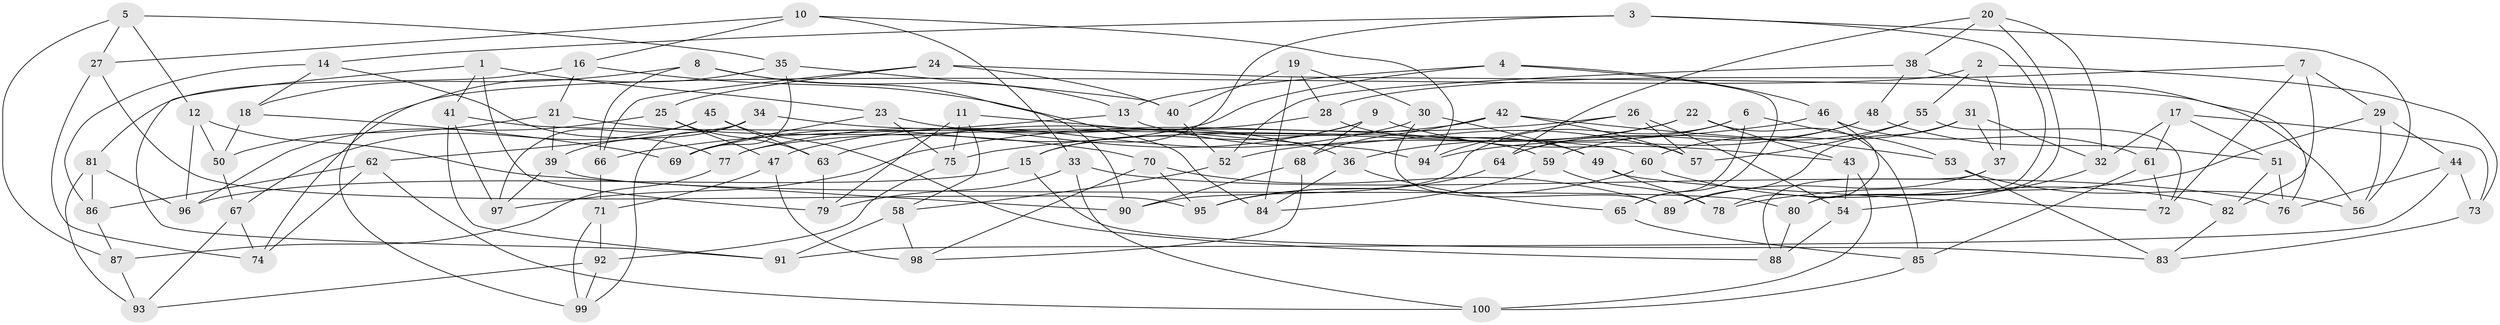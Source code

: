 // Generated by graph-tools (version 1.1) at 2025/39/02/21/25 10:39:01]
// undirected, 100 vertices, 200 edges
graph export_dot {
graph [start="1"]
  node [color=gray90,style=filled];
  1;
  2;
  3;
  4;
  5;
  6;
  7;
  8;
  9;
  10;
  11;
  12;
  13;
  14;
  15;
  16;
  17;
  18;
  19;
  20;
  21;
  22;
  23;
  24;
  25;
  26;
  27;
  28;
  29;
  30;
  31;
  32;
  33;
  34;
  35;
  36;
  37;
  38;
  39;
  40;
  41;
  42;
  43;
  44;
  45;
  46;
  47;
  48;
  49;
  50;
  51;
  52;
  53;
  54;
  55;
  56;
  57;
  58;
  59;
  60;
  61;
  62;
  63;
  64;
  65;
  66;
  67;
  68;
  69;
  70;
  71;
  72;
  73;
  74;
  75;
  76;
  77;
  78;
  79;
  80;
  81;
  82;
  83;
  84;
  85;
  86;
  87;
  88;
  89;
  90;
  91;
  92;
  93;
  94;
  95;
  96;
  97;
  98;
  99;
  100;
  1 -- 79;
  1 -- 23;
  1 -- 41;
  1 -- 91;
  2 -- 55;
  2 -- 73;
  2 -- 37;
  2 -- 74;
  3 -- 15;
  3 -- 56;
  3 -- 80;
  3 -- 14;
  4 -- 46;
  4 -- 13;
  4 -- 69;
  4 -- 65;
  5 -- 87;
  5 -- 12;
  5 -- 27;
  5 -- 35;
  6 -- 65;
  6 -- 53;
  6 -- 90;
  6 -- 64;
  7 -- 82;
  7 -- 28;
  7 -- 72;
  7 -- 29;
  8 -- 66;
  8 -- 13;
  8 -- 90;
  8 -- 18;
  9 -- 77;
  9 -- 68;
  9 -- 15;
  9 -- 43;
  10 -- 16;
  10 -- 27;
  10 -- 94;
  10 -- 33;
  11 -- 58;
  11 -- 75;
  11 -- 94;
  11 -- 79;
  12 -- 50;
  12 -- 90;
  12 -- 96;
  13 -- 66;
  13 -- 57;
  14 -- 18;
  14 -- 77;
  14 -- 86;
  15 -- 96;
  15 -- 83;
  16 -- 81;
  16 -- 84;
  16 -- 21;
  17 -- 73;
  17 -- 32;
  17 -- 61;
  17 -- 51;
  18 -- 50;
  18 -- 69;
  19 -- 28;
  19 -- 30;
  19 -- 40;
  19 -- 84;
  20 -- 38;
  20 -- 32;
  20 -- 64;
  20 -- 80;
  21 -- 39;
  21 -- 50;
  21 -- 70;
  22 -- 43;
  22 -- 52;
  22 -- 85;
  22 -- 36;
  23 -- 75;
  23 -- 69;
  23 -- 36;
  24 -- 25;
  24 -- 40;
  24 -- 56;
  24 -- 66;
  25 -- 63;
  25 -- 96;
  25 -- 47;
  26 -- 97;
  26 -- 94;
  26 -- 54;
  26 -- 57;
  27 -- 74;
  27 -- 95;
  28 -- 49;
  28 -- 77;
  29 -- 78;
  29 -- 44;
  29 -- 56;
  30 -- 49;
  30 -- 89;
  30 -- 47;
  31 -- 89;
  31 -- 32;
  31 -- 37;
  31 -- 60;
  32 -- 54;
  33 -- 76;
  33 -- 79;
  33 -- 100;
  34 -- 62;
  34 -- 39;
  34 -- 99;
  34 -- 59;
  35 -- 69;
  35 -- 99;
  35 -- 40;
  36 -- 65;
  36 -- 84;
  37 -- 88;
  37 -- 89;
  38 -- 48;
  38 -- 52;
  38 -- 76;
  39 -- 97;
  39 -- 80;
  40 -- 52;
  41 -- 97;
  41 -- 60;
  41 -- 91;
  42 -- 68;
  42 -- 57;
  42 -- 63;
  42 -- 53;
  43 -- 54;
  43 -- 100;
  44 -- 73;
  44 -- 76;
  44 -- 91;
  45 -- 67;
  45 -- 63;
  45 -- 88;
  45 -- 97;
  46 -- 78;
  46 -- 61;
  46 -- 75;
  47 -- 71;
  47 -- 98;
  48 -- 64;
  48 -- 51;
  48 -- 94;
  49 -- 78;
  49 -- 72;
  50 -- 67;
  51 -- 76;
  51 -- 82;
  52 -- 58;
  53 -- 56;
  53 -- 83;
  54 -- 88;
  55 -- 72;
  55 -- 59;
  55 -- 57;
  58 -- 91;
  58 -- 98;
  59 -- 84;
  59 -- 78;
  60 -- 82;
  60 -- 95;
  61 -- 85;
  61 -- 72;
  62 -- 86;
  62 -- 100;
  62 -- 74;
  63 -- 79;
  64 -- 95;
  65 -- 85;
  66 -- 71;
  67 -- 93;
  67 -- 74;
  68 -- 90;
  68 -- 98;
  70 -- 98;
  70 -- 89;
  70 -- 95;
  71 -- 99;
  71 -- 92;
  73 -- 83;
  75 -- 92;
  77 -- 87;
  80 -- 88;
  81 -- 86;
  81 -- 96;
  81 -- 93;
  82 -- 83;
  85 -- 100;
  86 -- 87;
  87 -- 93;
  92 -- 99;
  92 -- 93;
}
